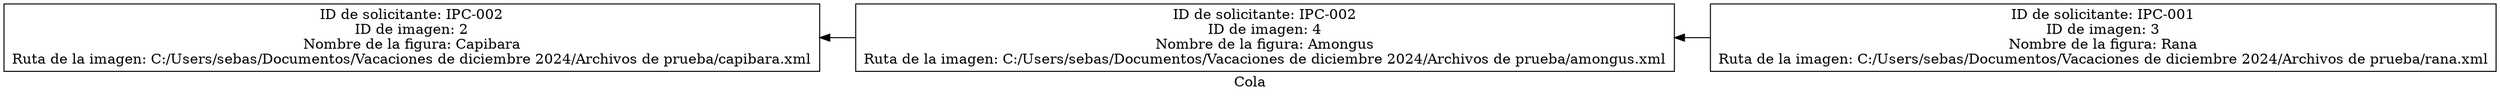 digraph G {
    rankdir="RL";
    label="Cola";
    node[shape=box];
    nodo0[label="ID de solicitante: IPC-001\nID de imagen: 3\nNombre de la figura: Rana\nRuta de la imagen: C:/Users/sebas/Documentos/Vacaciones de diciembre 2024/Archivos de prueba/rana.xml\n"];
nodo1[label="ID de solicitante: IPC-002\nID de imagen: 4\nNombre de la figura: Amongus\nRuta de la imagen: C:/Users/sebas/Documentos/Vacaciones de diciembre 2024/Archivos de prueba/amongus.xml\n"];
nodo2[label="ID de solicitante: IPC-002\nID de imagen: 2\nNombre de la figura: Capibara\nRuta de la imagen: C:/Users/sebas/Documentos/Vacaciones de diciembre 2024/Archivos de prueba/capibara.xml\n"];
nodo0 -> nodo1;
nodo1 -> nodo2;
}